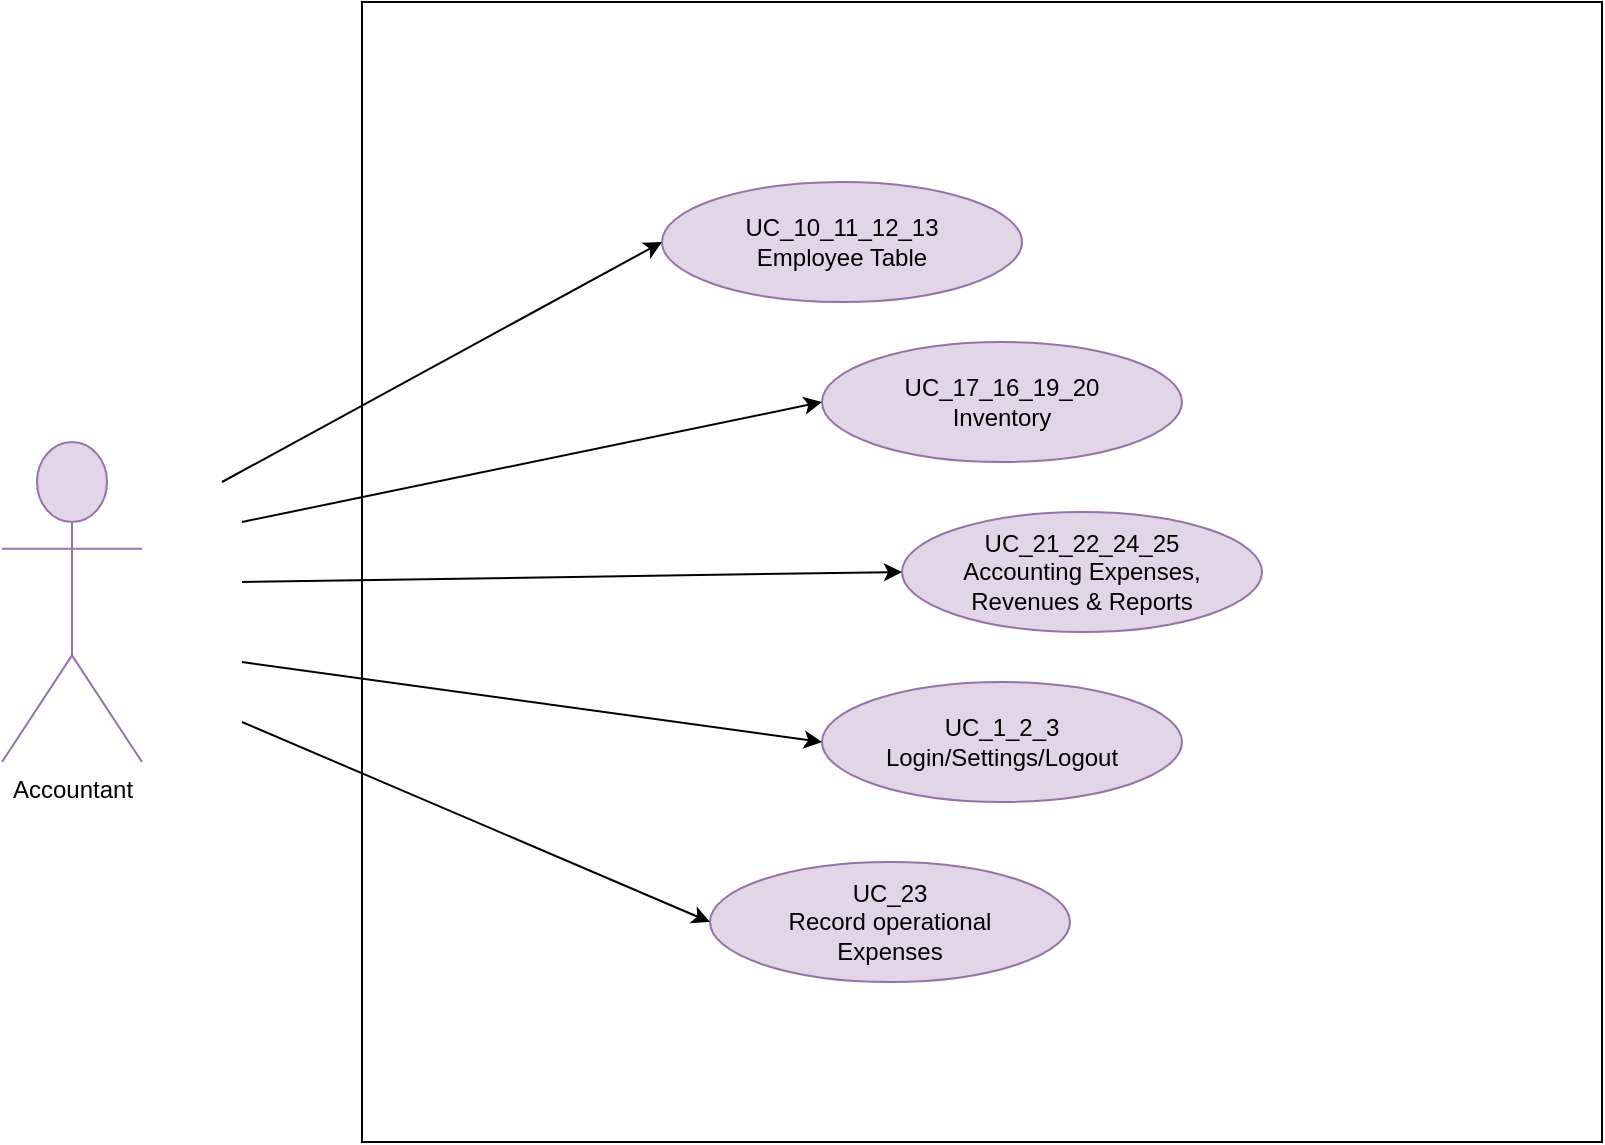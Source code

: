 <mxfile version="13.1.3" type="github"><diagram id="-3uLbVSds-IUAh7sHc_p" name="Page-1"><mxGraphModel dx="1038" dy="548" grid="1" gridSize="10" guides="1" tooltips="1" connect="1" arrows="1" fold="1" page="1" pageScale="1" pageWidth="827" pageHeight="1169" background="none" math="0" shadow="0"><root><mxCell id="0"/><mxCell id="1" parent="0"/><mxCell id="jOjUwub4iqpzyfYmblps-25" value="" style="rounded=0;whiteSpace=wrap;html=1;" vertex="1" parent="1"><mxGeometry x="240" y="180" width="620" height="570" as="geometry"/></mxCell><mxCell id="jOjUwub4iqpzyfYmblps-7" value="Accountant" style="shape=umlActor;html=1;verticalLabelPosition=bottom;verticalAlign=top;align=center;fillColor=#e1d5e7;strokeColor=#9673a6;" vertex="1" parent="1"><mxGeometry x="60" y="400" width="70" height="160" as="geometry"/></mxCell><mxCell id="jOjUwub4iqpzyfYmblps-14" value="UC_10_11_12_13&lt;br&gt;Employee Table" style="ellipse;whiteSpace=wrap;html=1;fillColor=#e1d5e7;strokeColor=#9673a6;" vertex="1" parent="1"><mxGeometry x="390" y="270" width="180" height="60" as="geometry"/></mxCell><mxCell id="jOjUwub4iqpzyfYmblps-15" value="UC_17_16_19_20&lt;br&gt;Inventory" style="ellipse;whiteSpace=wrap;html=1;fillColor=#e1d5e7;strokeColor=#9673a6;" vertex="1" parent="1"><mxGeometry x="470" y="350" width="180" height="60" as="geometry"/></mxCell><mxCell id="jOjUwub4iqpzyfYmblps-16" value="UC_21_22_24_25&lt;br&gt;Accounting Expenses,&lt;br&gt;Revenues &amp;amp; Reports" style="ellipse;whiteSpace=wrap;html=1;fillColor=#e1d5e7;strokeColor=#9673a6;" vertex="1" parent="1"><mxGeometry x="510" y="435" width="180" height="60" as="geometry"/></mxCell><mxCell id="jOjUwub4iqpzyfYmblps-17" value="UC_1_2_3&lt;br&gt;Login/Settings/Logout" style="ellipse;whiteSpace=wrap;html=1;fillColor=#e1d5e7;strokeColor=#9673a6;" vertex="1" parent="1"><mxGeometry x="470" y="520" width="180" height="60" as="geometry"/></mxCell><mxCell id="jOjUwub4iqpzyfYmblps-20" value="UC_23&lt;br&gt;Record operational&lt;br&gt;Expenses" style="ellipse;whiteSpace=wrap;html=1;fillColor=#e1d5e7;strokeColor=#9673a6;" vertex="1" parent="1"><mxGeometry x="414" y="610" width="180" height="60" as="geometry"/></mxCell><mxCell id="jOjUwub4iqpzyfYmblps-26" value="" style="endArrow=classic;html=1;entryX=0;entryY=0.5;entryDx=0;entryDy=0;" edge="1" parent="1" target="jOjUwub4iqpzyfYmblps-14"><mxGeometry width="50" height="50" relative="1" as="geometry"><mxPoint x="170" y="420" as="sourcePoint"/><mxPoint x="420" y="460" as="targetPoint"/></mxGeometry></mxCell><mxCell id="jOjUwub4iqpzyfYmblps-27" value="" style="endArrow=classic;html=1;entryX=0;entryY=0.5;entryDx=0;entryDy=0;" edge="1" parent="1" target="jOjUwub4iqpzyfYmblps-15"><mxGeometry width="50" height="50" relative="1" as="geometry"><mxPoint x="180" y="440" as="sourcePoint"/><mxPoint x="420" y="460" as="targetPoint"/></mxGeometry></mxCell><mxCell id="jOjUwub4iqpzyfYmblps-28" value="" style="endArrow=classic;html=1;entryX=0;entryY=0.5;entryDx=0;entryDy=0;" edge="1" parent="1" target="jOjUwub4iqpzyfYmblps-16"><mxGeometry width="50" height="50" relative="1" as="geometry"><mxPoint x="180" y="470" as="sourcePoint"/><mxPoint x="420" y="460" as="targetPoint"/></mxGeometry></mxCell><mxCell id="jOjUwub4iqpzyfYmblps-29" value="" style="endArrow=classic;html=1;entryX=0;entryY=0.5;entryDx=0;entryDy=0;" edge="1" parent="1" target="jOjUwub4iqpzyfYmblps-17"><mxGeometry width="50" height="50" relative="1" as="geometry"><mxPoint x="180" y="510" as="sourcePoint"/><mxPoint x="420" y="460" as="targetPoint"/></mxGeometry></mxCell><mxCell id="jOjUwub4iqpzyfYmblps-30" value="" style="endArrow=classic;html=1;entryX=0;entryY=0.5;entryDx=0;entryDy=0;" edge="1" parent="1" target="jOjUwub4iqpzyfYmblps-20"><mxGeometry width="50" height="50" relative="1" as="geometry"><mxPoint x="180" y="540" as="sourcePoint"/><mxPoint x="420" y="460" as="targetPoint"/></mxGeometry></mxCell></root></mxGraphModel></diagram></mxfile>